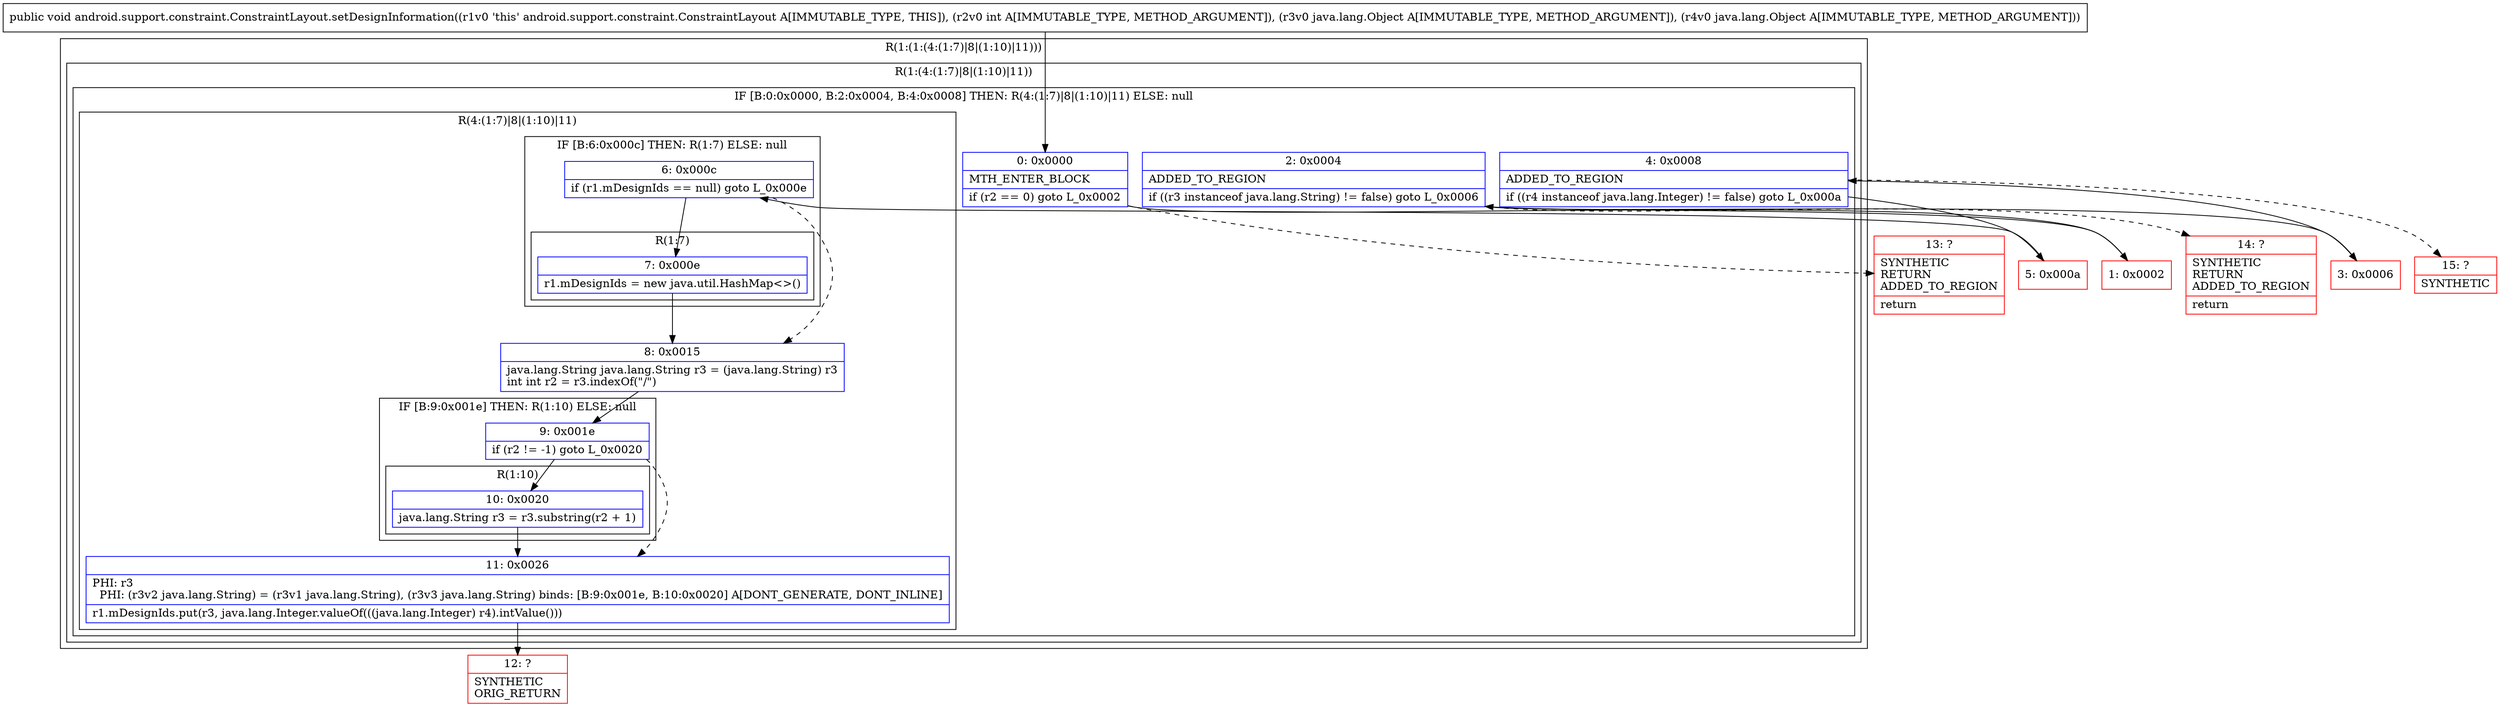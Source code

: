 digraph "CFG forandroid.support.constraint.ConstraintLayout.setDesignInformation(ILjava\/lang\/Object;Ljava\/lang\/Object;)V" {
subgraph cluster_Region_232615286 {
label = "R(1:(1:(4:(1:7)|8|(1:10)|11)))";
node [shape=record,color=blue];
subgraph cluster_Region_1743219413 {
label = "R(1:(4:(1:7)|8|(1:10)|11))";
node [shape=record,color=blue];
subgraph cluster_IfRegion_1497758852 {
label = "IF [B:0:0x0000, B:2:0x0004, B:4:0x0008] THEN: R(4:(1:7)|8|(1:10)|11) ELSE: null";
node [shape=record,color=blue];
Node_0 [shape=record,label="{0\:\ 0x0000|MTH_ENTER_BLOCK\l|if (r2 == 0) goto L_0x0002\l}"];
Node_2 [shape=record,label="{2\:\ 0x0004|ADDED_TO_REGION\l|if ((r3 instanceof java.lang.String) != false) goto L_0x0006\l}"];
Node_4 [shape=record,label="{4\:\ 0x0008|ADDED_TO_REGION\l|if ((r4 instanceof java.lang.Integer) != false) goto L_0x000a\l}"];
subgraph cluster_Region_1610530477 {
label = "R(4:(1:7)|8|(1:10)|11)";
node [shape=record,color=blue];
subgraph cluster_IfRegion_1891351726 {
label = "IF [B:6:0x000c] THEN: R(1:7) ELSE: null";
node [shape=record,color=blue];
Node_6 [shape=record,label="{6\:\ 0x000c|if (r1.mDesignIds == null) goto L_0x000e\l}"];
subgraph cluster_Region_376162578 {
label = "R(1:7)";
node [shape=record,color=blue];
Node_7 [shape=record,label="{7\:\ 0x000e|r1.mDesignIds = new java.util.HashMap\<\>()\l}"];
}
}
Node_8 [shape=record,label="{8\:\ 0x0015|java.lang.String java.lang.String r3 = (java.lang.String) r3\lint int r2 = r3.indexOf(\"\/\")\l}"];
subgraph cluster_IfRegion_1205134900 {
label = "IF [B:9:0x001e] THEN: R(1:10) ELSE: null";
node [shape=record,color=blue];
Node_9 [shape=record,label="{9\:\ 0x001e|if (r2 != \-1) goto L_0x0020\l}"];
subgraph cluster_Region_235635351 {
label = "R(1:10)";
node [shape=record,color=blue];
Node_10 [shape=record,label="{10\:\ 0x0020|java.lang.String r3 = r3.substring(r2 + 1)\l}"];
}
}
Node_11 [shape=record,label="{11\:\ 0x0026|PHI: r3 \l  PHI: (r3v2 java.lang.String) = (r3v1 java.lang.String), (r3v3 java.lang.String) binds: [B:9:0x001e, B:10:0x0020] A[DONT_GENERATE, DONT_INLINE]\l|r1.mDesignIds.put(r3, java.lang.Integer.valueOf(((java.lang.Integer) r4).intValue()))\l}"];
}
}
}
}
Node_1 [shape=record,color=red,label="{1\:\ 0x0002}"];
Node_3 [shape=record,color=red,label="{3\:\ 0x0006}"];
Node_5 [shape=record,color=red,label="{5\:\ 0x000a}"];
Node_12 [shape=record,color=red,label="{12\:\ ?|SYNTHETIC\lORIG_RETURN\l}"];
Node_13 [shape=record,color=red,label="{13\:\ ?|SYNTHETIC\lRETURN\lADDED_TO_REGION\l|return\l}"];
Node_14 [shape=record,color=red,label="{14\:\ ?|SYNTHETIC\lRETURN\lADDED_TO_REGION\l|return\l}"];
Node_15 [shape=record,color=red,label="{15\:\ ?|SYNTHETIC\l}"];
MethodNode[shape=record,label="{public void android.support.constraint.ConstraintLayout.setDesignInformation((r1v0 'this' android.support.constraint.ConstraintLayout A[IMMUTABLE_TYPE, THIS]), (r2v0 int A[IMMUTABLE_TYPE, METHOD_ARGUMENT]), (r3v0 java.lang.Object A[IMMUTABLE_TYPE, METHOD_ARGUMENT]), (r4v0 java.lang.Object A[IMMUTABLE_TYPE, METHOD_ARGUMENT])) }"];
MethodNode -> Node_0;
Node_0 -> Node_1;
Node_0 -> Node_13[style=dashed];
Node_2 -> Node_3;
Node_2 -> Node_14[style=dashed];
Node_4 -> Node_5;
Node_4 -> Node_15[style=dashed];
Node_6 -> Node_7;
Node_6 -> Node_8[style=dashed];
Node_7 -> Node_8;
Node_8 -> Node_9;
Node_9 -> Node_10;
Node_9 -> Node_11[style=dashed];
Node_10 -> Node_11;
Node_11 -> Node_12;
Node_1 -> Node_2;
Node_3 -> Node_4;
Node_5 -> Node_6;
}

